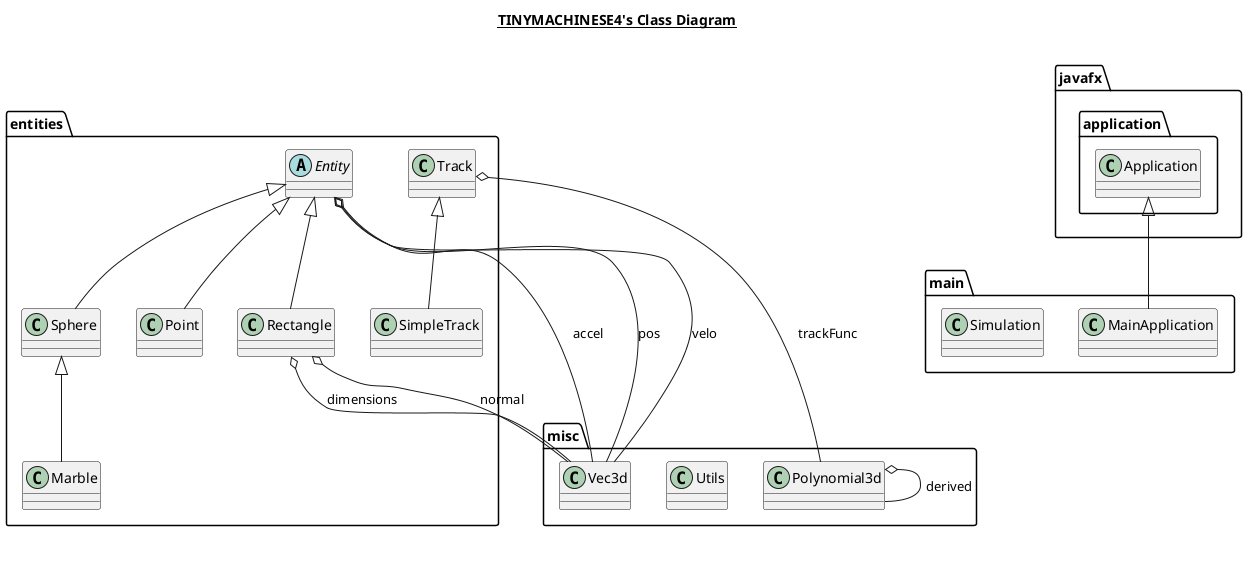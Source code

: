 @startuml

title __TINYMACHINESE4's Class Diagram__\n

  namespace entities {
    abstract class entities.Entity {
    }
  }
  

  namespace entities {
    class entities.Marble {
    }
  }
  

  namespace entities {
    class entities.Point {
    }
  }
  

  namespace entities {
    class entities.Rectangle {
    }
  }
  

  namespace entities {
    class entities.SimpleTrack {
    }
  }
  

  namespace entities {
    class entities.Sphere {
    }
  }
  

  namespace entities {
    class entities.Track {
    }
  }
  

  namespace main {
    class MainApplication {
    }
  }
  

  namespace main {
    class main.Simulation {
    }
  }
  

  namespace misc {
    class misc.Polynomial3d {
    }
  }
  

  namespace misc {
    class misc.Utils {
    }
  }
  

  namespace misc {
    class misc.Vec3d {
    }
  }
  

  entities.Entity o-- misc.Vec3d : accel
  entities.Entity o-- misc.Vec3d : pos
  entities.Entity o-- misc.Vec3d : velo
  entities.Marble -up-|> entities.Sphere
  entities.Point -up-|> entities.Entity
  entities.Rectangle -up-|> entities.Entity
  entities.Rectangle o-- misc.Vec3d : dimensions
  entities.Rectangle o-- misc.Vec3d : normal
  entities.SimpleTrack -up-|> entities.Track
  entities.Sphere -up-|> entities.Entity
  entities.Track o-- misc.Polynomial3d : trackFunc
  MainApplication -up-|> javafx.application.Application
  misc.Polynomial3d o-- misc.Polynomial3d : derived


right footer


endfooter

@enduml
